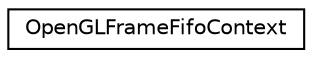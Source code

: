 digraph "Graphical Class Hierarchy"
{
  edge [fontname="Helvetica",fontsize="10",labelfontname="Helvetica",labelfontsize="10"];
  node [fontname="Helvetica",fontsize="10",shape=record];
  rankdir="LR";
  Node0 [label="OpenGLFrameFifoContext",height=0.2,width=0.4,color="black", fillcolor="white", style="filled",URL="$structOpenGLFrameFifoContext.html",tooltip="Describes the stack structure and fifo behaviour for an OpenGLFrameFifo. "];
}
